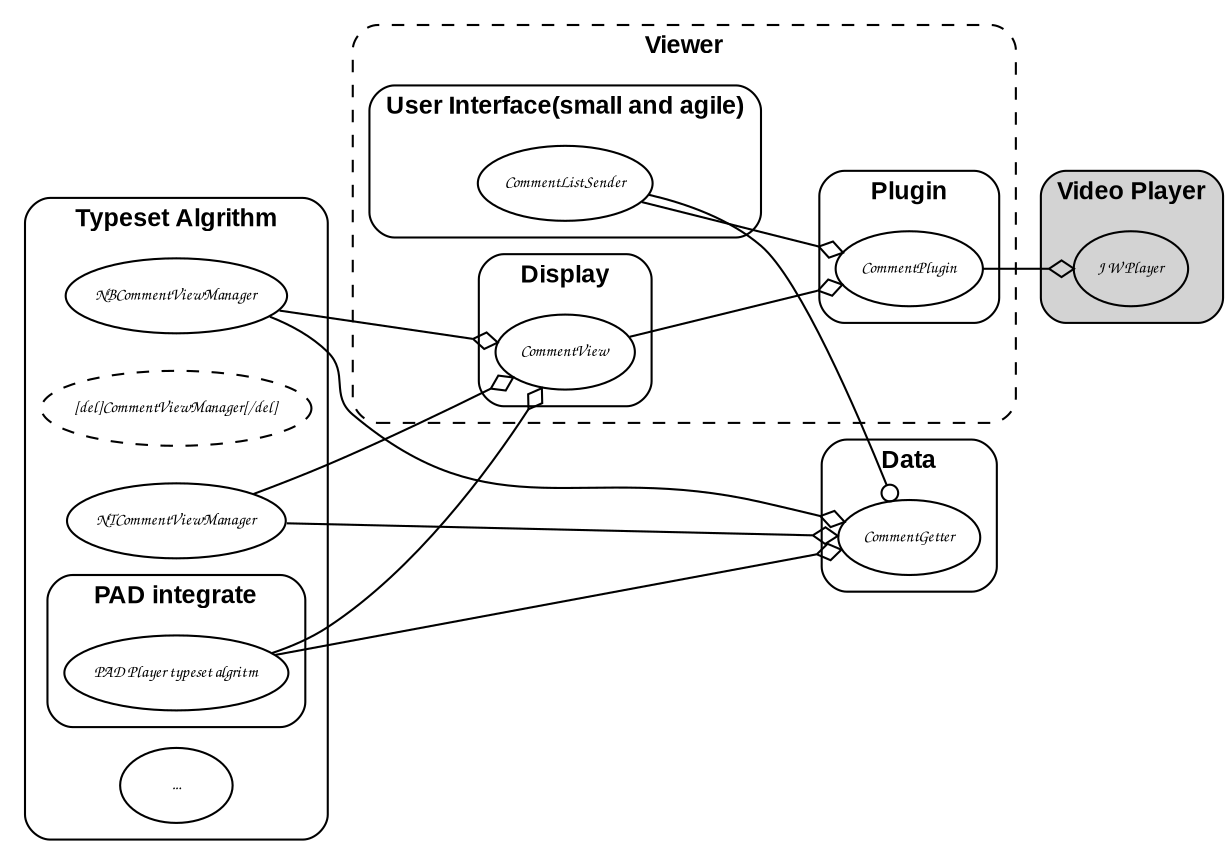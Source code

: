 digraph G
{
    node [fontname="Comic Sans MS",fontsize="8"];
    edge [fontname="Verdana",fontsize="8",arrowhead="odiamond"];
    graph [fontname="Arial Black",fontsize="12",style = "rounded",rankdir="LR"];

    subgraph cluster_Plugin {
        label = "Viewer"
        graph [style = "rounded,dashed"]

        subgraph cluster_Media {
            graph [style = "rounded,solid"]
            label = "Plugin"
            "CommentPlugin";
        }
        subgraph cluster_UI {
            graph [style = "rounded,solid"]
            label = "User Interface(small and agile)"
            "CommentListSender";
        }
        subgraph cluster_Display {
            graph [style = "rounded,solid"]
            label = "Display"
            "CommentView";
        }

    }
    subgraph cluster_Data {
    label = "Data"
    "CommentGetter"
    }
    subgraph cluster_Algrithm {
    label = "Typeset Algrithm"
    "[del]CommentViewManager[/del]" [style="dashed"]
    "NBCommentViewManager"
    "NTCommentViewManager"
    subgraph cluster_PAD {
        graph [style = "rounded,solid"]
        label = "PAD integrate"
        "PAD Player typeset algritm";
    }
    "..."
    rank = "same"
    }

    subgraph cluster_Core {
    style = "filled,rounded"
    label = "Video Player"
    "J W Player"
    }

    //"CommentView" -> "CommentListSender"[arrowhead="odot"];
    //"CommentListSender" -> "CommentView" [style="invis"];
    "CommentListSender" -> "CommentGetter"[arrowhead="odot"];
    "CommentView" -> "CommentGetter"[style="invis"];

    //"CommentViewManager" -> "CommentGetter";
    "NBCommentViewManager" -> "CommentGetter";
    "NTCommentViewManager" -> "CommentGetter";
    //"CommentViewManager" -> "CommentView";
    "NBCommentViewManager" -> "CommentView";
    "NTCommentViewManager" -> "CommentView";
    "CommentPlugin" -> "J W Player";

    "PAD Player typeset algritm" -> "CommentView";
    "PAD Player typeset algritm" -> "CommentGetter";

    "CommentListSender" -> "CommentPlugin";
    "CommentView" -> "CommentPlugin";
    //"CommentListSender" -> "J W Player";
    //note[label="箭头为监听事件",shape="note",fontname="Microsoft yahei",fontsize="16"]
    //"CommentView" -> note [style="invis"]
    //"CommentGetter" -> note [style="invis"]
    //"CommentViewManager" -> note [style="invis"]
}